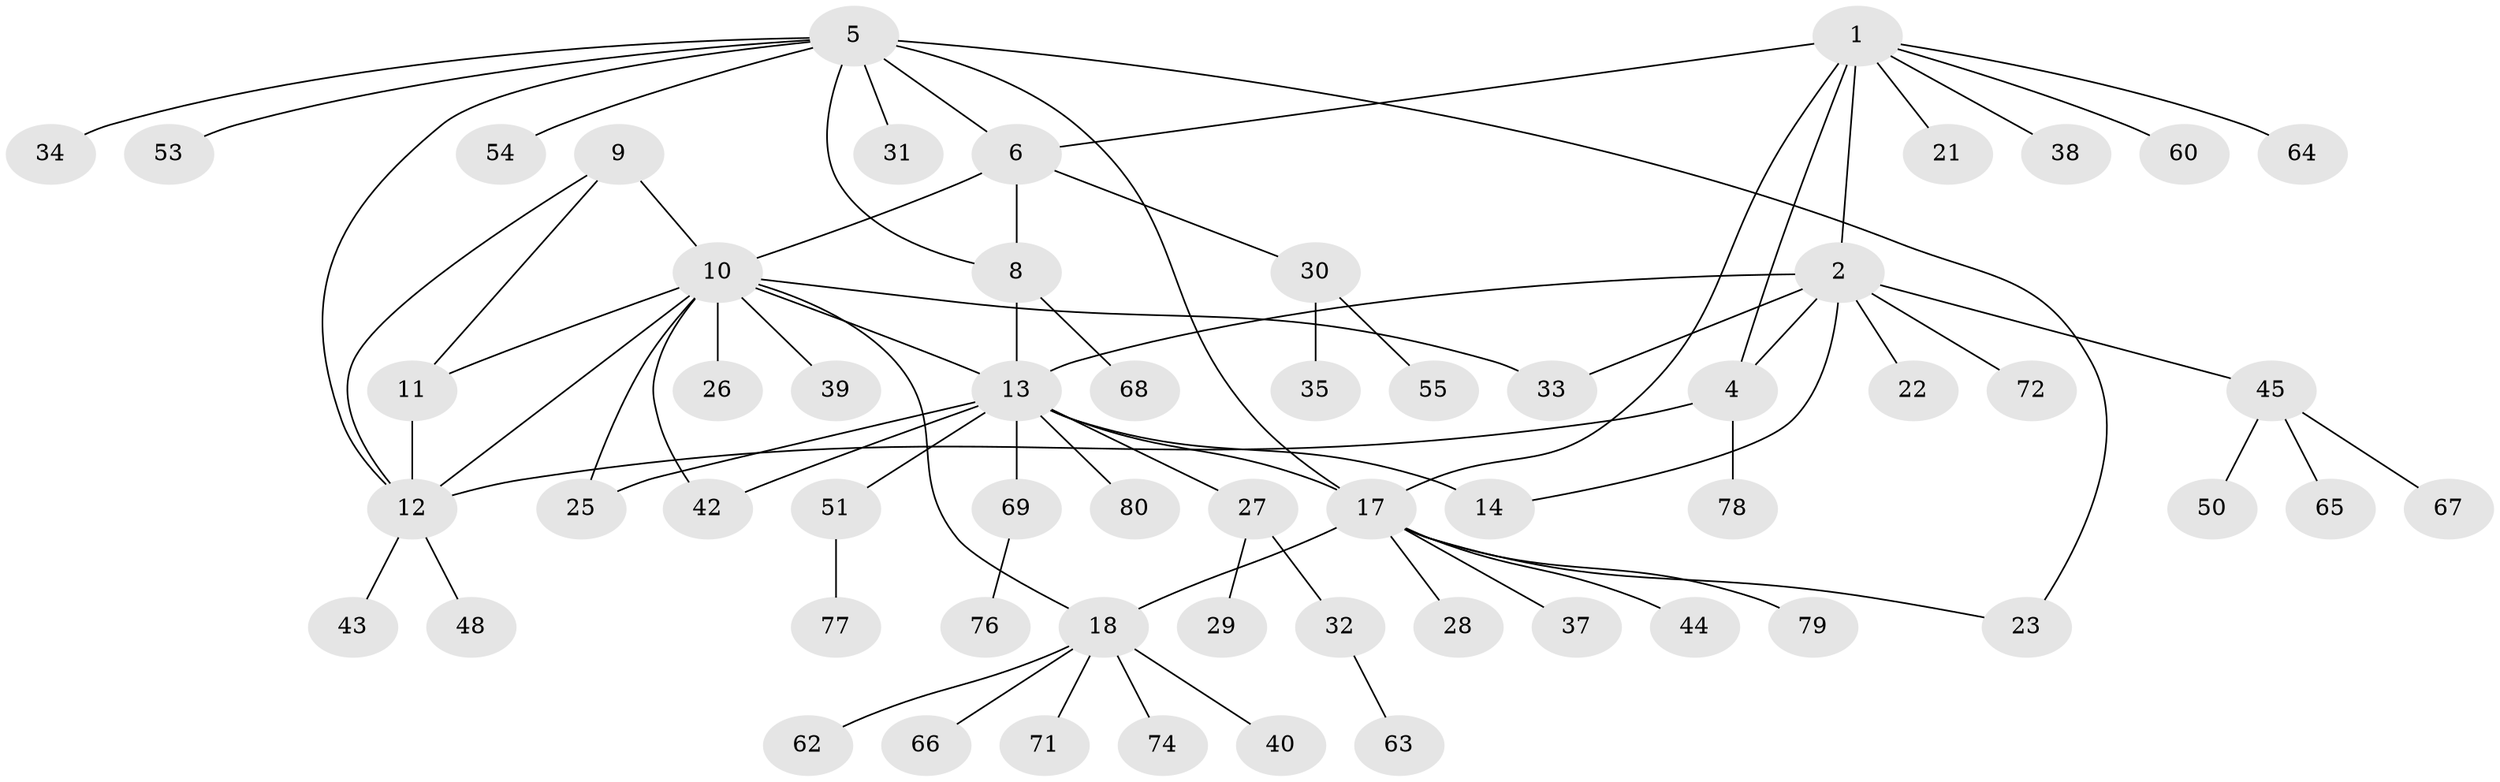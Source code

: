 // original degree distribution, {6: 0.04938271604938271, 5: 0.06172839506172839, 10: 0.024691358024691357, 4: 0.06172839506172839, 8: 0.024691358024691357, 3: 0.06172839506172839, 7: 0.04938271604938271, 1: 0.5432098765432098, 2: 0.12345679012345678}
// Generated by graph-tools (version 1.1) at 2025/42/03/06/25 10:42:08]
// undirected, 59 vertices, 75 edges
graph export_dot {
graph [start="1"]
  node [color=gray90,style=filled];
  1 [super="+3"];
  2 [super="+16"];
  4 [super="+70"];
  5 [super="+73"];
  6 [super="+7"];
  8;
  9 [super="+41"];
  10 [super="+24"];
  11 [super="+59"];
  12 [super="+57"];
  13 [super="+15"];
  14;
  17 [super="+19"];
  18 [super="+20"];
  21;
  22;
  23 [super="+49"];
  25;
  26;
  27 [super="+58"];
  28 [super="+36"];
  29;
  30 [super="+52"];
  31;
  32;
  33;
  34;
  35;
  37;
  38;
  39;
  40 [super="+46"];
  42 [super="+47"];
  43 [super="+81"];
  44;
  45 [super="+56"];
  48;
  50;
  51 [super="+61"];
  53;
  54;
  55;
  60;
  62;
  63;
  64;
  65;
  66;
  67 [super="+75"];
  68;
  69;
  71;
  72;
  74;
  76;
  77;
  78;
  79;
  80;
  1 -- 2 [weight=2];
  1 -- 4 [weight=2];
  1 -- 38;
  1 -- 60;
  1 -- 64;
  1 -- 17;
  1 -- 21;
  1 -- 6;
  2 -- 4;
  2 -- 45;
  2 -- 72;
  2 -- 33;
  2 -- 22;
  2 -- 13 [weight=2];
  2 -- 14;
  4 -- 12;
  4 -- 78;
  5 -- 6 [weight=2];
  5 -- 8;
  5 -- 23;
  5 -- 31;
  5 -- 34;
  5 -- 53;
  5 -- 54;
  5 -- 17;
  5 -- 12;
  6 -- 8 [weight=2];
  6 -- 30;
  6 -- 10;
  8 -- 13;
  8 -- 68;
  9 -- 10;
  9 -- 11;
  9 -- 12;
  10 -- 11;
  10 -- 12;
  10 -- 25;
  10 -- 33;
  10 -- 39;
  10 -- 13;
  10 -- 26;
  10 -- 42;
  10 -- 18;
  11 -- 12;
  12 -- 43;
  12 -- 48;
  13 -- 14 [weight=2];
  13 -- 25;
  13 -- 27;
  13 -- 80;
  13 -- 17;
  13 -- 51;
  13 -- 42;
  13 -- 69;
  17 -- 18 [weight=4];
  17 -- 23;
  17 -- 28;
  17 -- 79;
  17 -- 37;
  17 -- 44;
  18 -- 40;
  18 -- 62;
  18 -- 71;
  18 -- 74;
  18 -- 66;
  27 -- 29;
  27 -- 32;
  30 -- 35;
  30 -- 55;
  32 -- 63;
  45 -- 50;
  45 -- 65;
  45 -- 67;
  51 -- 77;
  69 -- 76;
}
